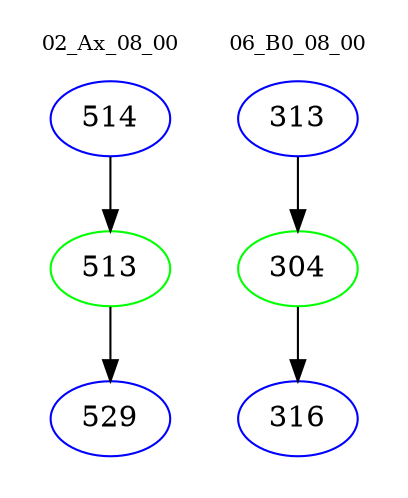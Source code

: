 digraph{
subgraph cluster_0 {
color = white
label = "02_Ax_08_00";
fontsize=10;
T0_514 [label="514", color="blue"]
T0_514 -> T0_513 [color="black"]
T0_513 [label="513", color="green"]
T0_513 -> T0_529 [color="black"]
T0_529 [label="529", color="blue"]
}
subgraph cluster_1 {
color = white
label = "06_B0_08_00";
fontsize=10;
T1_313 [label="313", color="blue"]
T1_313 -> T1_304 [color="black"]
T1_304 [label="304", color="green"]
T1_304 -> T1_316 [color="black"]
T1_316 [label="316", color="blue"]
}
}

